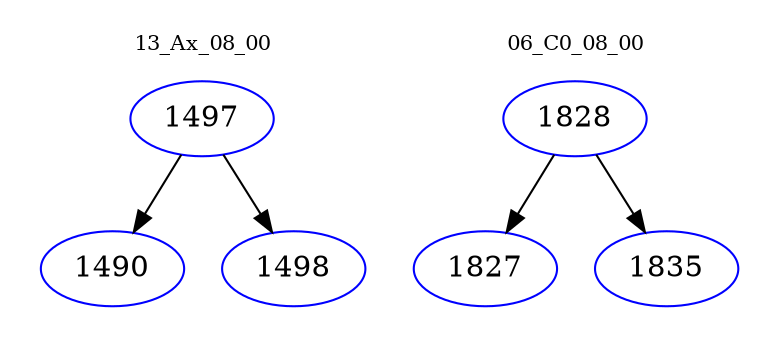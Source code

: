 digraph{
subgraph cluster_0 {
color = white
label = "13_Ax_08_00";
fontsize=10;
T0_1497 [label="1497", color="blue"]
T0_1497 -> T0_1490 [color="black"]
T0_1490 [label="1490", color="blue"]
T0_1497 -> T0_1498 [color="black"]
T0_1498 [label="1498", color="blue"]
}
subgraph cluster_1 {
color = white
label = "06_C0_08_00";
fontsize=10;
T1_1828 [label="1828", color="blue"]
T1_1828 -> T1_1827 [color="black"]
T1_1827 [label="1827", color="blue"]
T1_1828 -> T1_1835 [color="black"]
T1_1835 [label="1835", color="blue"]
}
}
